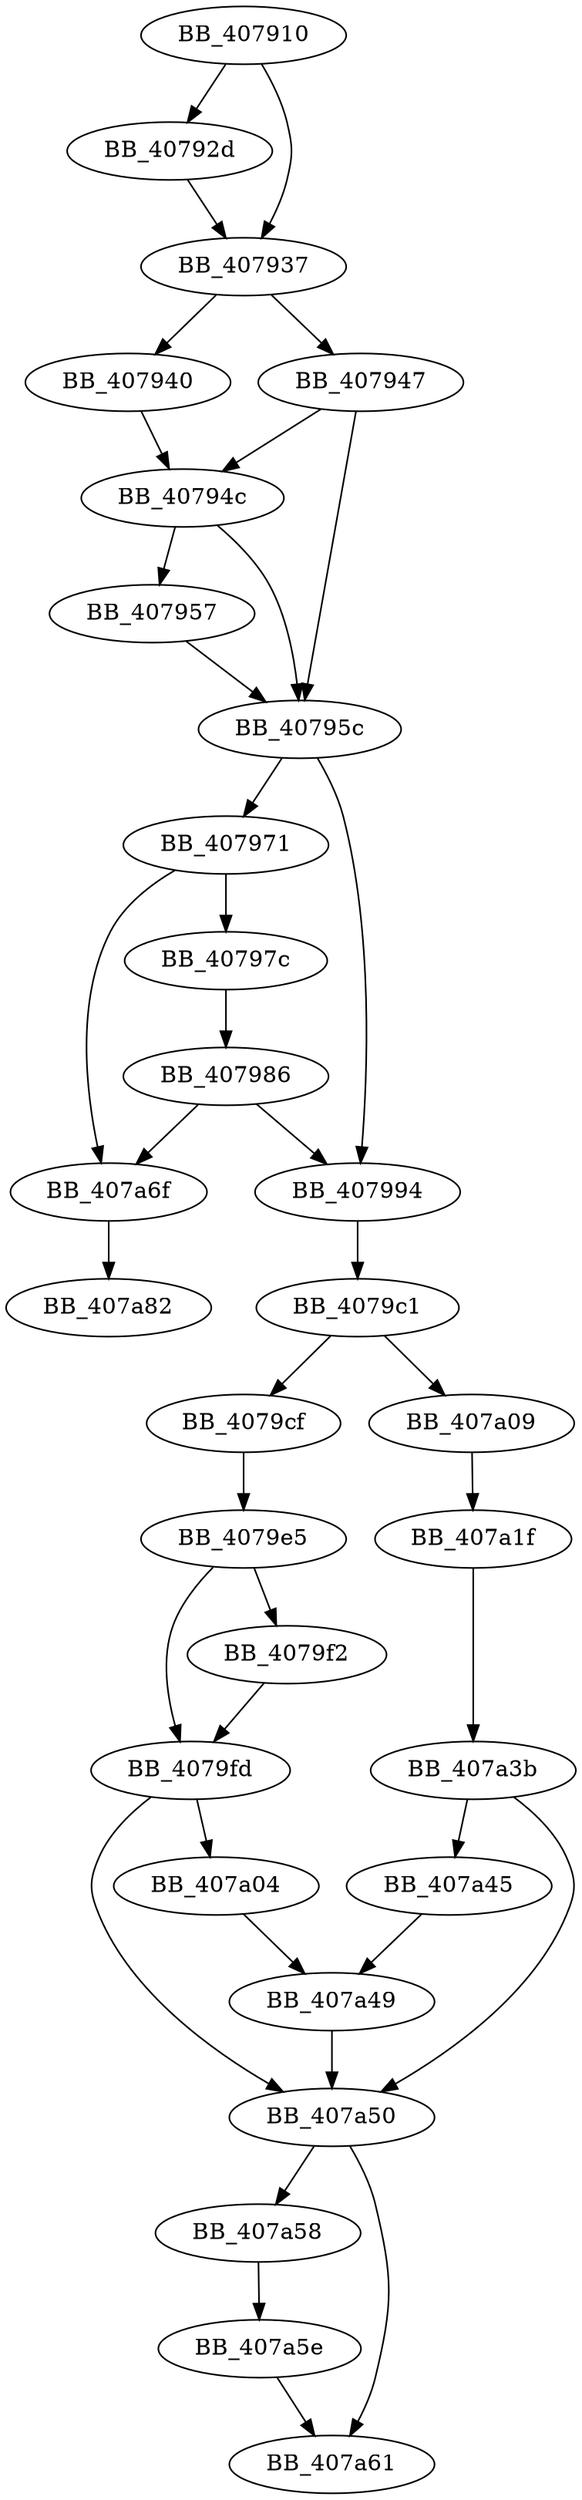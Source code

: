 DiGraph sub_407910{
BB_407910->BB_40792d
BB_407910->BB_407937
BB_40792d->BB_407937
BB_407937->BB_407940
BB_407937->BB_407947
BB_407940->BB_40794c
BB_407947->BB_40794c
BB_407947->BB_40795c
BB_40794c->BB_407957
BB_40794c->BB_40795c
BB_407957->BB_40795c
BB_40795c->BB_407971
BB_40795c->BB_407994
BB_407971->BB_40797c
BB_407971->BB_407a6f
BB_40797c->BB_407986
BB_407986->BB_407994
BB_407986->BB_407a6f
BB_407994->BB_4079c1
BB_4079c1->BB_4079cf
BB_4079c1->BB_407a09
BB_4079cf->BB_4079e5
BB_4079e5->BB_4079f2
BB_4079e5->BB_4079fd
BB_4079f2->BB_4079fd
BB_4079fd->BB_407a04
BB_4079fd->BB_407a50
BB_407a04->BB_407a49
BB_407a09->BB_407a1f
BB_407a1f->BB_407a3b
BB_407a3b->BB_407a45
BB_407a3b->BB_407a50
BB_407a45->BB_407a49
BB_407a49->BB_407a50
BB_407a50->BB_407a58
BB_407a50->BB_407a61
BB_407a58->BB_407a5e
BB_407a5e->BB_407a61
BB_407a6f->BB_407a82
}
